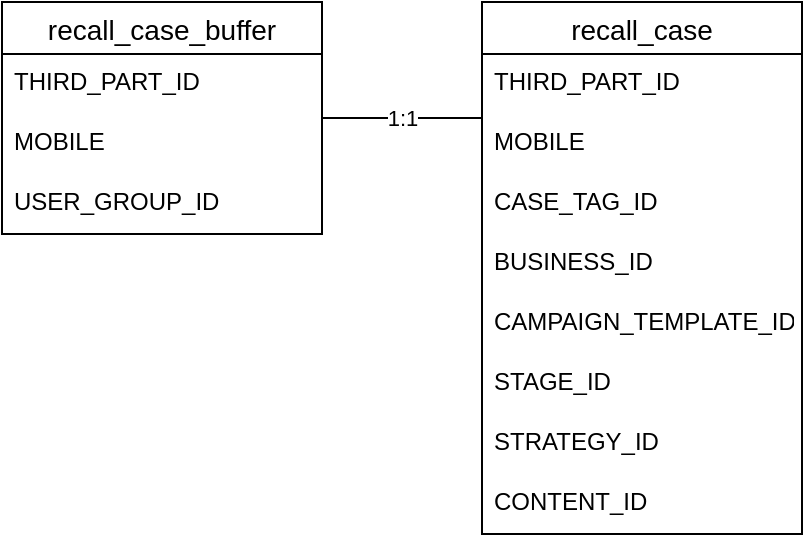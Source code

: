 <mxfile version="21.6.2" type="github">
  <diagram name="第 1 页" id="LhNh0MICHbMBZeeI4UfI">
    <mxGraphModel dx="954" dy="616" grid="1" gridSize="10" guides="1" tooltips="1" connect="1" arrows="1" fold="1" page="1" pageScale="1" pageWidth="827" pageHeight="1169" math="0" shadow="0">
      <root>
        <mxCell id="0" />
        <mxCell id="1" parent="0" />
        <mxCell id="WuNEzlBwNzRHqIx5UdOH-13" value="1:1" style="rounded=0;orthogonalLoop=1;jettySize=auto;html=1;entryX=0;entryY=0.067;entryDx=0;entryDy=0;entryPerimeter=0;endArrow=none;endFill=0;" edge="1" parent="1" source="WuNEzlBwNzRHqIx5UdOH-1" target="WuNEzlBwNzRHqIx5UdOH-10">
          <mxGeometry relative="1" as="geometry" />
        </mxCell>
        <mxCell id="WuNEzlBwNzRHqIx5UdOH-1" value="recall_case_buffer" style="swimlane;fontStyle=0;childLayout=stackLayout;horizontal=1;startSize=26;horizontalStack=0;resizeParent=1;resizeParentMax=0;resizeLast=0;collapsible=1;marginBottom=0;align=center;fontSize=14;" vertex="1" parent="1">
          <mxGeometry x="120" y="190" width="160" height="116" as="geometry" />
        </mxCell>
        <mxCell id="WuNEzlBwNzRHqIx5UdOH-2" value="THIRD_PART_ID" style="text;strokeColor=none;fillColor=none;spacingLeft=4;spacingRight=4;overflow=hidden;rotatable=0;points=[[0,0.5],[1,0.5]];portConstraint=eastwest;fontSize=12;whiteSpace=wrap;html=1;" vertex="1" parent="WuNEzlBwNzRHqIx5UdOH-1">
          <mxGeometry y="26" width="160" height="30" as="geometry" />
        </mxCell>
        <mxCell id="WuNEzlBwNzRHqIx5UdOH-6" value="MOBILE" style="text;strokeColor=none;fillColor=none;spacingLeft=4;spacingRight=4;overflow=hidden;rotatable=0;points=[[0,0.5],[1,0.5]];portConstraint=eastwest;fontSize=12;whiteSpace=wrap;html=1;" vertex="1" parent="WuNEzlBwNzRHqIx5UdOH-1">
          <mxGeometry y="56" width="160" height="30" as="geometry" />
        </mxCell>
        <mxCell id="WuNEzlBwNzRHqIx5UdOH-7" value="USER_GROUP_ID" style="text;strokeColor=none;fillColor=none;spacingLeft=4;spacingRight=4;overflow=hidden;rotatable=0;points=[[0,0.5],[1,0.5]];portConstraint=eastwest;fontSize=12;whiteSpace=wrap;html=1;" vertex="1" parent="WuNEzlBwNzRHqIx5UdOH-1">
          <mxGeometry y="86" width="160" height="30" as="geometry" />
        </mxCell>
        <mxCell id="WuNEzlBwNzRHqIx5UdOH-8" value="recall_case" style="swimlane;fontStyle=0;childLayout=stackLayout;horizontal=1;startSize=26;horizontalStack=0;resizeParent=1;resizeParentMax=0;resizeLast=0;collapsible=1;marginBottom=0;align=center;fontSize=14;" vertex="1" parent="1">
          <mxGeometry x="360" y="190" width="160" height="266" as="geometry" />
        </mxCell>
        <mxCell id="WuNEzlBwNzRHqIx5UdOH-9" value="THIRD_PART_ID" style="text;strokeColor=none;fillColor=none;spacingLeft=4;spacingRight=4;overflow=hidden;rotatable=0;points=[[0,0.5],[1,0.5]];portConstraint=eastwest;fontSize=12;whiteSpace=wrap;html=1;" vertex="1" parent="WuNEzlBwNzRHqIx5UdOH-8">
          <mxGeometry y="26" width="160" height="30" as="geometry" />
        </mxCell>
        <mxCell id="WuNEzlBwNzRHqIx5UdOH-10" value="MOBILE" style="text;strokeColor=none;fillColor=none;spacingLeft=4;spacingRight=4;overflow=hidden;rotatable=0;points=[[0,0.5],[1,0.5]];portConstraint=eastwest;fontSize=12;whiteSpace=wrap;html=1;" vertex="1" parent="WuNEzlBwNzRHqIx5UdOH-8">
          <mxGeometry y="56" width="160" height="30" as="geometry" />
        </mxCell>
        <mxCell id="WuNEzlBwNzRHqIx5UdOH-11" value="CASE_TAG_ID" style="text;strokeColor=none;fillColor=none;spacingLeft=4;spacingRight=4;overflow=hidden;rotatable=0;points=[[0,0.5],[1,0.5]];portConstraint=eastwest;fontSize=12;whiteSpace=wrap;html=1;" vertex="1" parent="WuNEzlBwNzRHqIx5UdOH-8">
          <mxGeometry y="86" width="160" height="30" as="geometry" />
        </mxCell>
        <mxCell id="WuNEzlBwNzRHqIx5UdOH-14" value="BUSINESS_ID" style="text;strokeColor=none;fillColor=none;spacingLeft=4;spacingRight=4;overflow=hidden;rotatable=0;points=[[0,0.5],[1,0.5]];portConstraint=eastwest;fontSize=12;whiteSpace=wrap;html=1;" vertex="1" parent="WuNEzlBwNzRHqIx5UdOH-8">
          <mxGeometry y="116" width="160" height="30" as="geometry" />
        </mxCell>
        <mxCell id="WuNEzlBwNzRHqIx5UdOH-15" value="CAMPAIGN_TEMPLATE_ID" style="text;strokeColor=none;fillColor=none;spacingLeft=4;spacingRight=4;overflow=hidden;rotatable=0;points=[[0,0.5],[1,0.5]];portConstraint=eastwest;fontSize=12;whiteSpace=wrap;html=1;" vertex="1" parent="WuNEzlBwNzRHqIx5UdOH-8">
          <mxGeometry y="146" width="160" height="30" as="geometry" />
        </mxCell>
        <mxCell id="WuNEzlBwNzRHqIx5UdOH-16" value="STAGE_ID" style="text;strokeColor=none;fillColor=none;spacingLeft=4;spacingRight=4;overflow=hidden;rotatable=0;points=[[0,0.5],[1,0.5]];portConstraint=eastwest;fontSize=12;whiteSpace=wrap;html=1;" vertex="1" parent="WuNEzlBwNzRHqIx5UdOH-8">
          <mxGeometry y="176" width="160" height="30" as="geometry" />
        </mxCell>
        <mxCell id="WuNEzlBwNzRHqIx5UdOH-17" value="STRATEGY_ID" style="text;strokeColor=none;fillColor=none;spacingLeft=4;spacingRight=4;overflow=hidden;rotatable=0;points=[[0,0.5],[1,0.5]];portConstraint=eastwest;fontSize=12;whiteSpace=wrap;html=1;" vertex="1" parent="WuNEzlBwNzRHqIx5UdOH-8">
          <mxGeometry y="206" width="160" height="30" as="geometry" />
        </mxCell>
        <mxCell id="WuNEzlBwNzRHqIx5UdOH-18" value="CONTENT_ID" style="text;strokeColor=none;fillColor=none;spacingLeft=4;spacingRight=4;overflow=hidden;rotatable=0;points=[[0,0.5],[1,0.5]];portConstraint=eastwest;fontSize=12;whiteSpace=wrap;html=1;" vertex="1" parent="WuNEzlBwNzRHqIx5UdOH-8">
          <mxGeometry y="236" width="160" height="30" as="geometry" />
        </mxCell>
      </root>
    </mxGraphModel>
  </diagram>
</mxfile>
